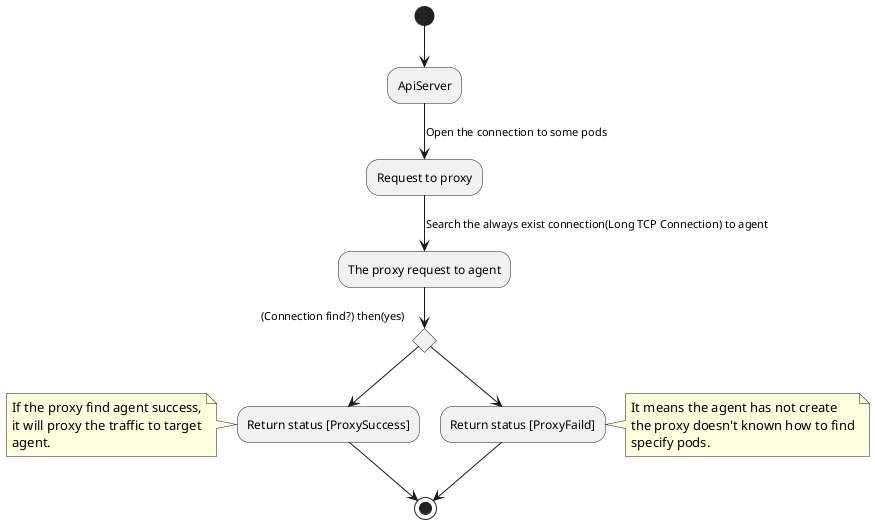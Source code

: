 @startuml
(*) --> "ApiServer"
-->[Open the connection to some pods] "Request to proxy"
-->[Search the always exist connection(Long TCP Connection) to agent]"The proxy request to agent"
if (Connection find?) then(yes)
--> "Return status [ProxySuccess]"
note left
If the proxy find agent success,
it will proxy the traffic to target
agent.
endnote
--> (*)
else
--> "Return status [ProxyFaild]"
note right
It means the agent has not create
'Long TCP Connect' to proxy, so
the proxy doesn't known how to find
specify pods.
endnote
endif
--> (*)
@enduml